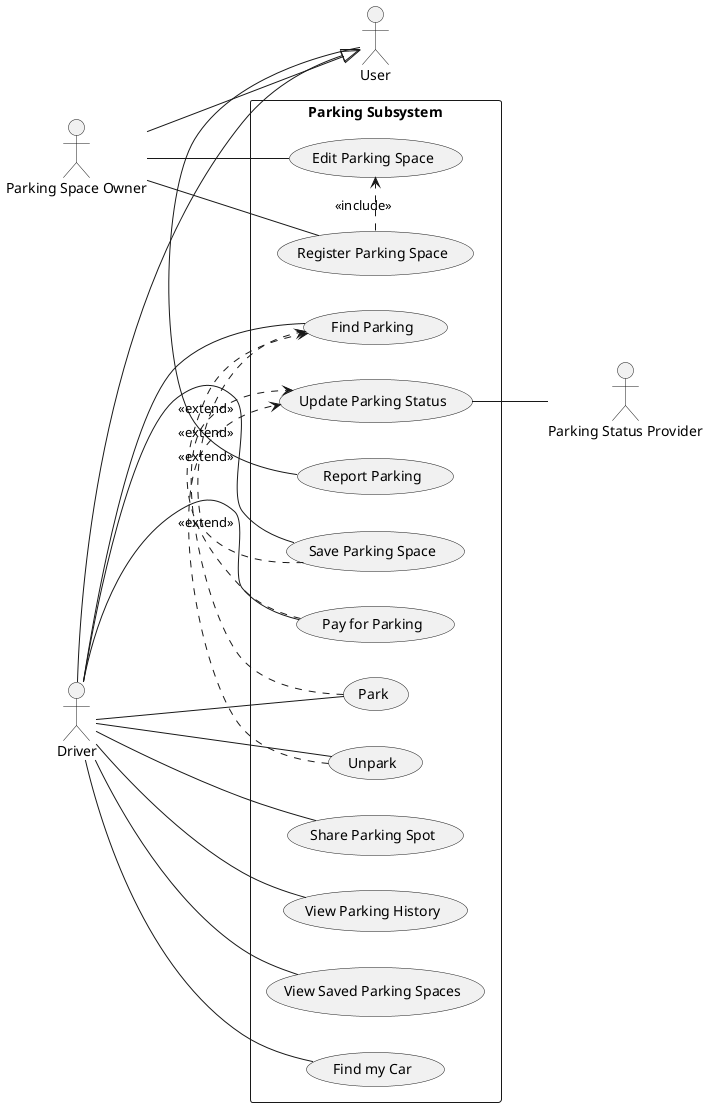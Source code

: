 @startuml

actor "User"
actor "Driver"
actor "Parking Space Owner"
actor "Parking Status Provider"

"Driver" --|> "User"
"Parking Space Owner" --|> "User"

left to right direction

rectangle "Parking Subsystem" {
    usecase "Report Parking"
    usecase "Update Parking Status"
    usecase "Park"
    usecase "Unpark"
    usecase "Find Parking"
    usecase "Register Parking Space"
    usecase "Edit Parking Space"
    usecase "Share Parking Spot"
    usecase "View Parking History"
    usecase "View Saved Parking Spaces"
    usecase "Save Parking Space"
    usecase "Pay for Parking"
    usecase "Find my Car"
}

"User" -- "Report Parking"

"Update Parking Status" -- "Parking Status Provider"

"Driver" -- "View Saved Parking Spaces"
"Driver" -- "Save Parking Space"
"Driver" -- "View Parking History"
"Driver" -- "Share Parking Spot"
"Driver" -- "Find Parking"
"Driver" -- "Park"
"Driver" -- "Unpark"
"Driver" -- "Pay for Parking"
"Driver" -- "Find my Car"

"Parking Space Owner" -- "Register Parking Space"
"Parking Space Owner" -- "Edit Parking Space"

"Save Parking Space" .> "Find Parking": <<extend>>
"Pay for Parking" .> "Find Parking": <<extend>>

"Park" .> "Update Parking Status": <<extend>>
"Unpark" .> "Update Parking Status": <<extend>>

"Register Parking Space" .> "Edit Parking Space": <<include>>

@enduml
